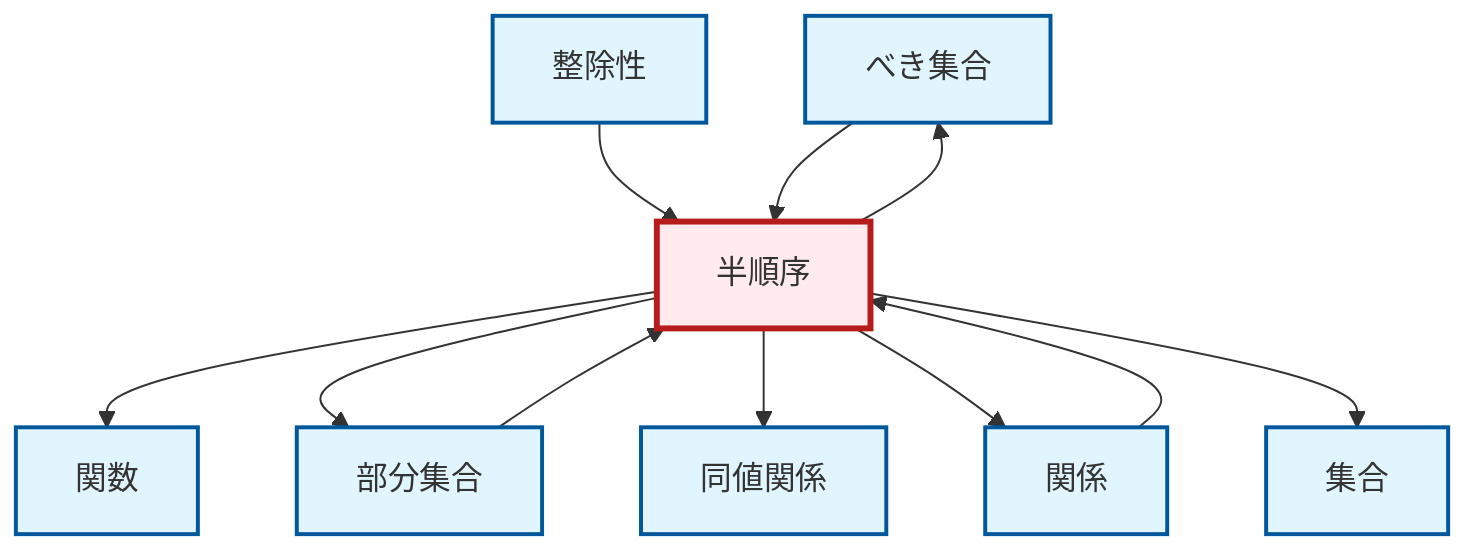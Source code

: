 graph TD
    classDef definition fill:#e1f5fe,stroke:#01579b,stroke-width:2px
    classDef theorem fill:#f3e5f5,stroke:#4a148c,stroke-width:2px
    classDef axiom fill:#fff3e0,stroke:#e65100,stroke-width:2px
    classDef example fill:#e8f5e9,stroke:#1b5e20,stroke-width:2px
    classDef current fill:#ffebee,stroke:#b71c1c,stroke-width:3px
    def-function["関数"]:::definition
    def-power-set["べき集合"]:::definition
    def-set["集合"]:::definition
    def-equivalence-relation["同値関係"]:::definition
    def-divisibility["整除性"]:::definition
    def-subset["部分集合"]:::definition
    def-partial-order["半順序"]:::definition
    def-relation["関係"]:::definition
    def-partial-order --> def-function
    def-partial-order --> def-power-set
    def-subset --> def-partial-order
    def-divisibility --> def-partial-order
    def-partial-order --> def-subset
    def-partial-order --> def-equivalence-relation
    def-relation --> def-partial-order
    def-partial-order --> def-relation
    def-power-set --> def-partial-order
    def-partial-order --> def-set
    class def-partial-order current